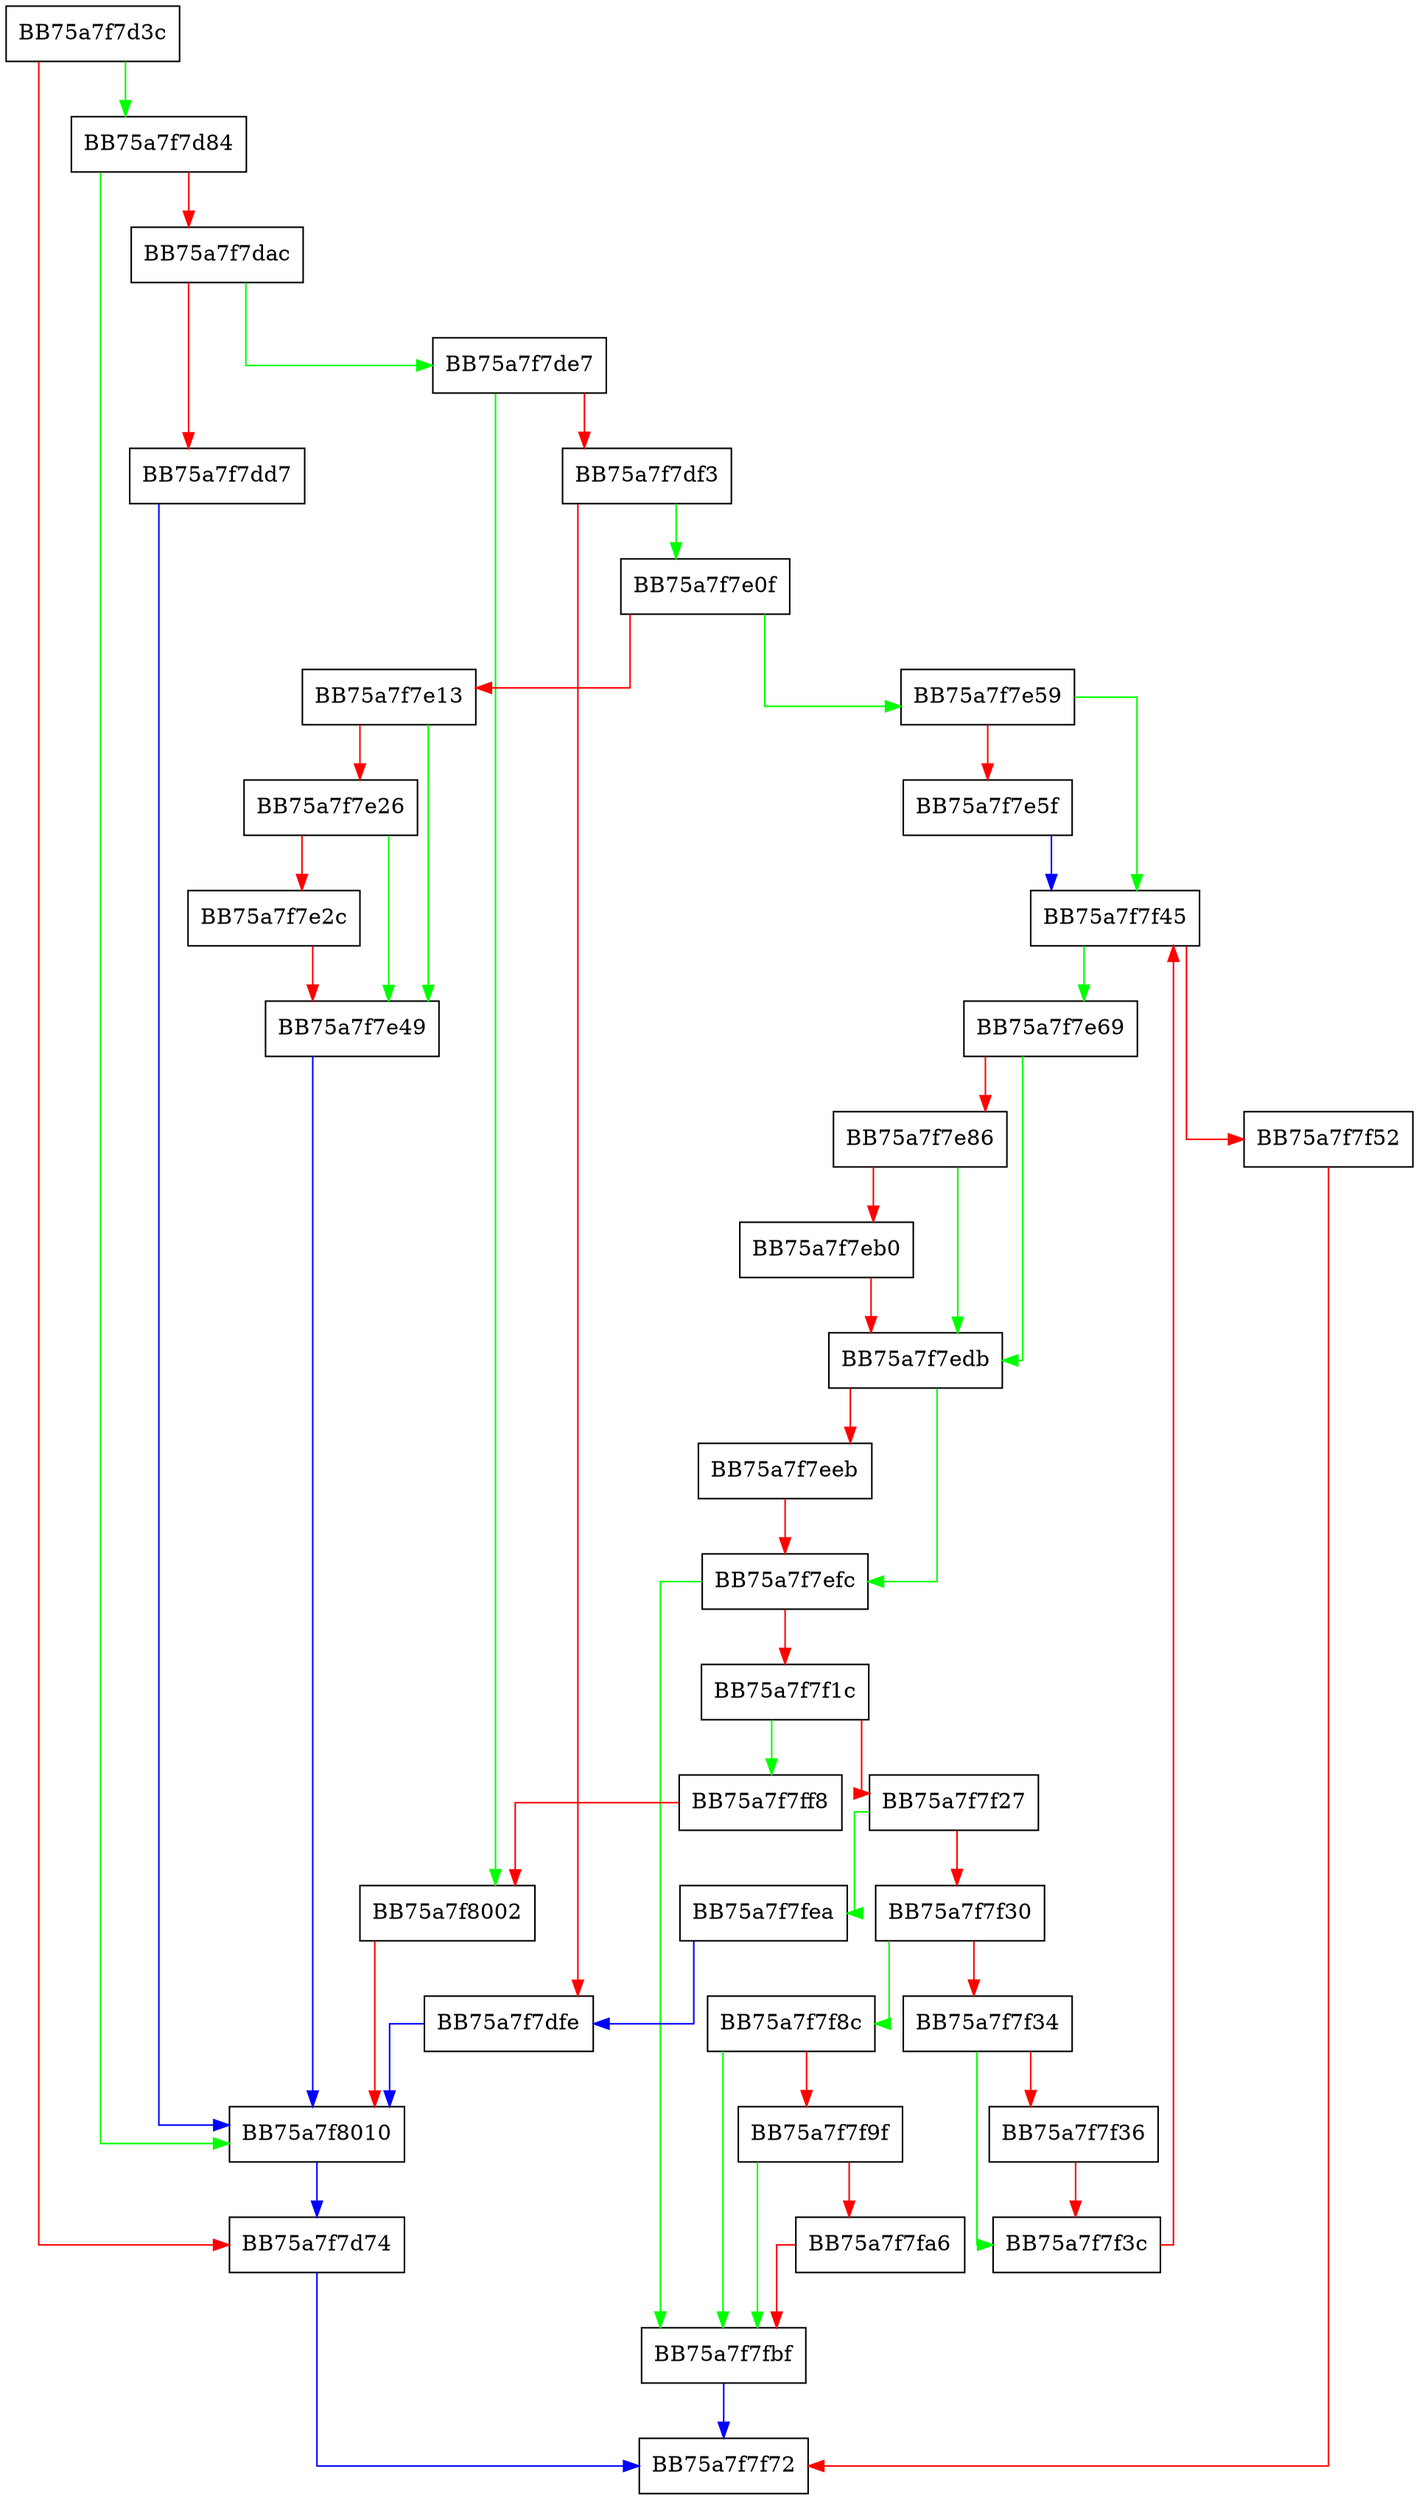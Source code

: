 digraph AnalyzeNode {
  node [shape="box"];
  graph [splines=ortho];
  BB75a7f7d3c -> BB75a7f7d84 [color="green"];
  BB75a7f7d3c -> BB75a7f7d74 [color="red"];
  BB75a7f7d74 -> BB75a7f7f72 [color="blue"];
  BB75a7f7d84 -> BB75a7f8010 [color="green"];
  BB75a7f7d84 -> BB75a7f7dac [color="red"];
  BB75a7f7dac -> BB75a7f7de7 [color="green"];
  BB75a7f7dac -> BB75a7f7dd7 [color="red"];
  BB75a7f7dd7 -> BB75a7f8010 [color="blue"];
  BB75a7f7de7 -> BB75a7f8002 [color="green"];
  BB75a7f7de7 -> BB75a7f7df3 [color="red"];
  BB75a7f7df3 -> BB75a7f7e0f [color="green"];
  BB75a7f7df3 -> BB75a7f7dfe [color="red"];
  BB75a7f7dfe -> BB75a7f8010 [color="blue"];
  BB75a7f7e0f -> BB75a7f7e59 [color="green"];
  BB75a7f7e0f -> BB75a7f7e13 [color="red"];
  BB75a7f7e13 -> BB75a7f7e49 [color="green"];
  BB75a7f7e13 -> BB75a7f7e26 [color="red"];
  BB75a7f7e26 -> BB75a7f7e49 [color="green"];
  BB75a7f7e26 -> BB75a7f7e2c [color="red"];
  BB75a7f7e2c -> BB75a7f7e49 [color="red"];
  BB75a7f7e49 -> BB75a7f8010 [color="blue"];
  BB75a7f7e59 -> BB75a7f7f45 [color="green"];
  BB75a7f7e59 -> BB75a7f7e5f [color="red"];
  BB75a7f7e5f -> BB75a7f7f45 [color="blue"];
  BB75a7f7e69 -> BB75a7f7edb [color="green"];
  BB75a7f7e69 -> BB75a7f7e86 [color="red"];
  BB75a7f7e86 -> BB75a7f7edb [color="green"];
  BB75a7f7e86 -> BB75a7f7eb0 [color="red"];
  BB75a7f7eb0 -> BB75a7f7edb [color="red"];
  BB75a7f7edb -> BB75a7f7efc [color="green"];
  BB75a7f7edb -> BB75a7f7eeb [color="red"];
  BB75a7f7eeb -> BB75a7f7efc [color="red"];
  BB75a7f7efc -> BB75a7f7fbf [color="green"];
  BB75a7f7efc -> BB75a7f7f1c [color="red"];
  BB75a7f7f1c -> BB75a7f7ff8 [color="green"];
  BB75a7f7f1c -> BB75a7f7f27 [color="red"];
  BB75a7f7f27 -> BB75a7f7fea [color="green"];
  BB75a7f7f27 -> BB75a7f7f30 [color="red"];
  BB75a7f7f30 -> BB75a7f7f8c [color="green"];
  BB75a7f7f30 -> BB75a7f7f34 [color="red"];
  BB75a7f7f34 -> BB75a7f7f3c [color="green"];
  BB75a7f7f34 -> BB75a7f7f36 [color="red"];
  BB75a7f7f36 -> BB75a7f7f3c [color="red"];
  BB75a7f7f3c -> BB75a7f7f45 [color="red"];
  BB75a7f7f45 -> BB75a7f7e69 [color="green"];
  BB75a7f7f45 -> BB75a7f7f52 [color="red"];
  BB75a7f7f52 -> BB75a7f7f72 [color="red"];
  BB75a7f7f8c -> BB75a7f7fbf [color="green"];
  BB75a7f7f8c -> BB75a7f7f9f [color="red"];
  BB75a7f7f9f -> BB75a7f7fbf [color="green"];
  BB75a7f7f9f -> BB75a7f7fa6 [color="red"];
  BB75a7f7fa6 -> BB75a7f7fbf [color="red"];
  BB75a7f7fbf -> BB75a7f7f72 [color="blue"];
  BB75a7f7fea -> BB75a7f7dfe [color="blue"];
  BB75a7f7ff8 -> BB75a7f8002 [color="red"];
  BB75a7f8002 -> BB75a7f8010 [color="red"];
  BB75a7f8010 -> BB75a7f7d74 [color="blue"];
}